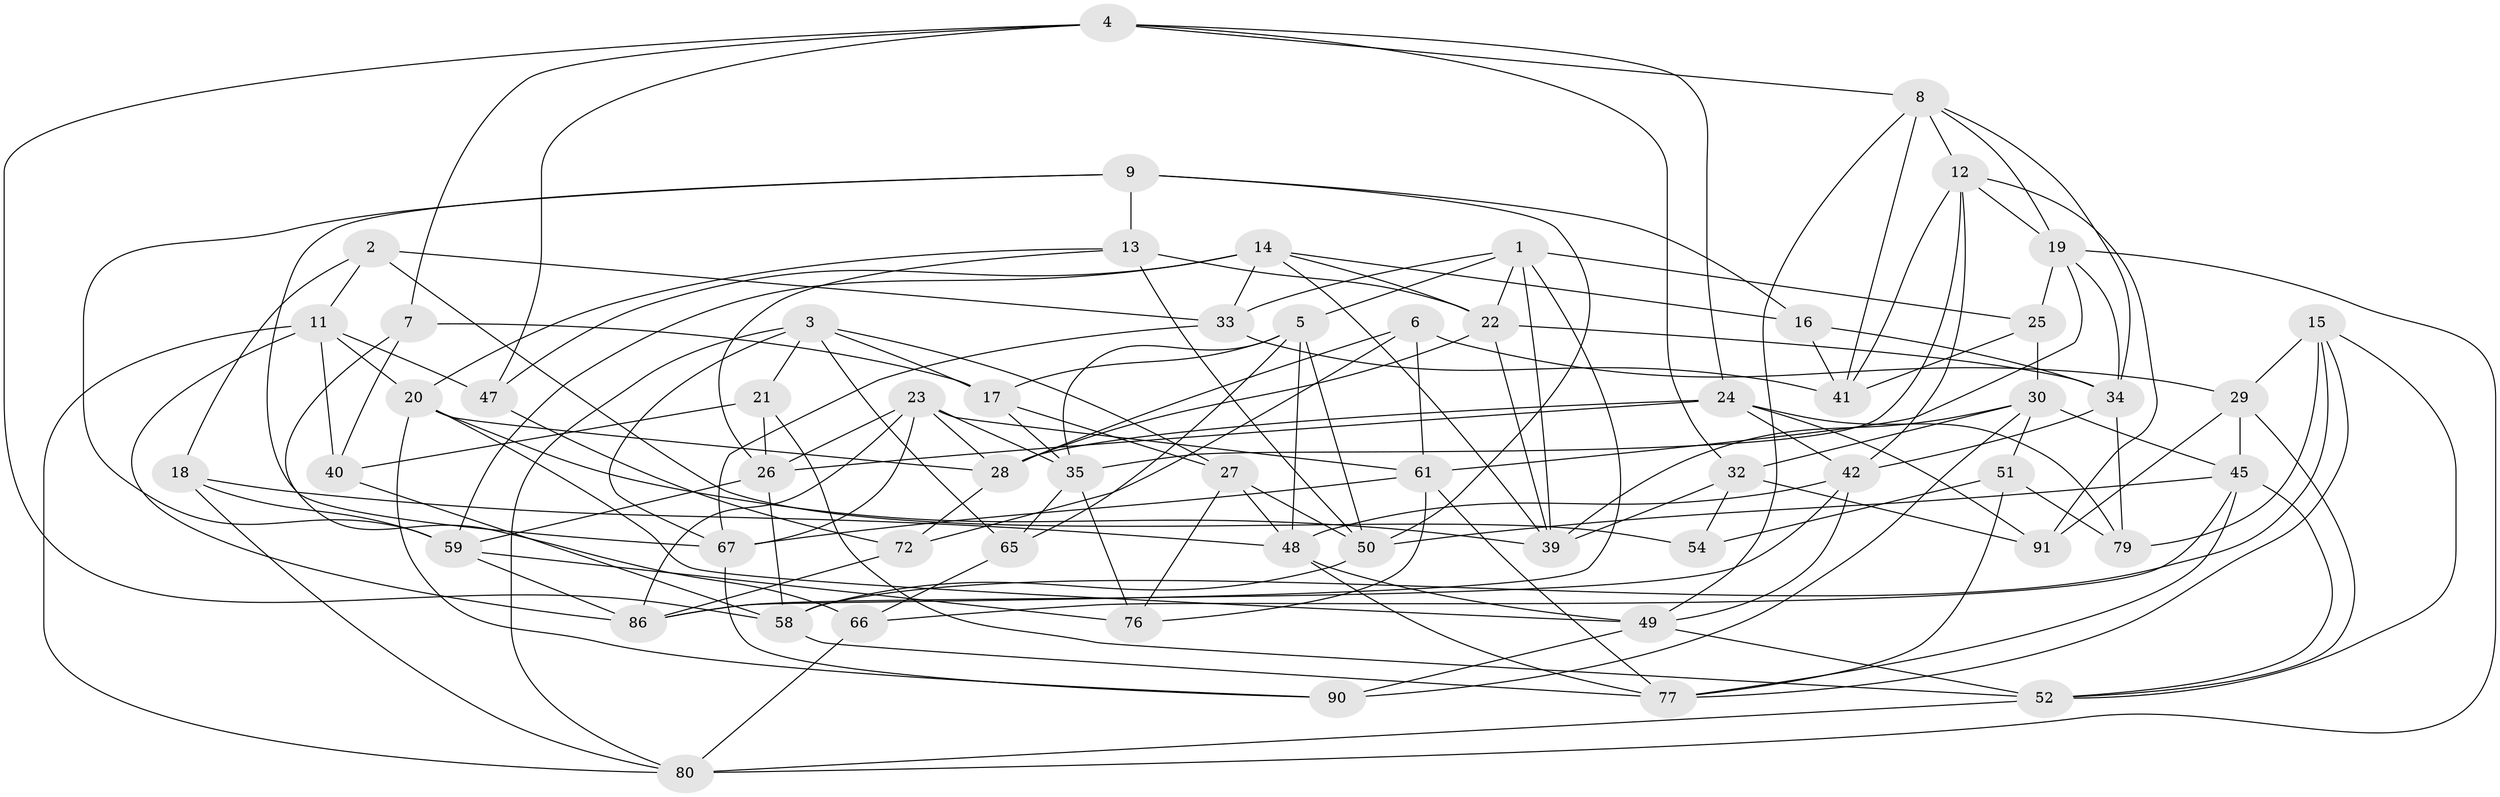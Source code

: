 // original degree distribution, {4: 1.0}
// Generated by graph-tools (version 1.1) at 2025/39/02/21/25 10:39:01]
// undirected, 59 vertices, 154 edges
graph export_dot {
graph [start="1"]
  node [color=gray90,style=filled];
  1 [super="+31"];
  2;
  3 [super="+57"];
  4 [super="+10"];
  5 [super="+87"];
  6;
  7;
  8 [super="+99"];
  9 [super="+68"];
  11 [super="+82"];
  12 [super="+64"];
  13 [super="+62"];
  14 [super="+95"];
  15 [super="+38"];
  16;
  17 [super="+44"];
  18;
  19 [super="+85"];
  20 [super="+96"];
  21;
  22 [super="+89"];
  23 [super="+37"];
  24 [super="+100"];
  25;
  26 [super="+75"];
  27 [super="+93"];
  28 [super="+55"];
  29 [super="+36"];
  30 [super="+43"];
  32 [super="+88"];
  33 [super="+74"];
  34 [super="+56"];
  35 [super="+83"];
  39 [super="+69"];
  40;
  41 [super="+46"];
  42 [super="+71"];
  45 [super="+63"];
  47;
  48 [super="+53"];
  49 [super="+81"];
  50 [super="+60"];
  51;
  52 [super="+73"];
  54;
  58 [super="+97"];
  59 [super="+92"];
  61 [super="+70"];
  65;
  66;
  67 [super="+78"];
  72;
  76;
  77 [super="+94"];
  79;
  80 [super="+84"];
  86 [super="+98"];
  90;
  91;
  1 -- 33;
  1 -- 22;
  1 -- 25;
  1 -- 86;
  1 -- 5;
  1 -- 39;
  2 -- 54;
  2 -- 18;
  2 -- 11;
  2 -- 33;
  3 -- 17;
  3 -- 65;
  3 -- 67;
  3 -- 27;
  3 -- 80;
  3 -- 21;
  4 -- 7;
  4 -- 47;
  4 -- 32;
  4 -- 58;
  4 -- 24;
  4 -- 8;
  5 -- 17;
  5 -- 35;
  5 -- 65;
  5 -- 48;
  5 -- 50;
  6 -- 61;
  6 -- 72;
  6 -- 28;
  6 -- 29;
  7 -- 40;
  7 -- 66;
  7 -- 17;
  8 -- 49;
  8 -- 19;
  8 -- 34;
  8 -- 41;
  8 -- 12;
  9 -- 16;
  9 -- 67;
  9 -- 50;
  9 -- 13 [weight=2];
  9 -- 59;
  11 -- 47;
  11 -- 40;
  11 -- 20;
  11 -- 80;
  11 -- 86;
  12 -- 91;
  12 -- 19;
  12 -- 41;
  12 -- 42;
  12 -- 35;
  13 -- 50;
  13 -- 20;
  13 -- 22;
  13 -- 26;
  14 -- 59;
  14 -- 47;
  14 -- 16;
  14 -- 33;
  14 -- 22;
  14 -- 39;
  15 -- 52;
  15 -- 79;
  15 -- 58;
  15 -- 77;
  15 -- 29 [weight=2];
  16 -- 41;
  16 -- 34;
  17 -- 27 [weight=2];
  17 -- 35;
  18 -- 48;
  18 -- 59;
  18 -- 80;
  19 -- 80;
  19 -- 34;
  19 -- 25;
  19 -- 61;
  20 -- 28;
  20 -- 49;
  20 -- 90;
  20 -- 39;
  21 -- 26;
  21 -- 52;
  21 -- 40;
  22 -- 39;
  22 -- 28;
  22 -- 34;
  23 -- 61;
  23 -- 35;
  23 -- 28;
  23 -- 86;
  23 -- 26;
  23 -- 67;
  24 -- 91;
  24 -- 79;
  24 -- 28;
  24 -- 26;
  24 -- 42;
  25 -- 41;
  25 -- 30;
  26 -- 59;
  26 -- 58;
  27 -- 76;
  27 -- 50;
  27 -- 48;
  28 -- 72;
  29 -- 91;
  29 -- 45;
  29 -- 52;
  30 -- 51;
  30 -- 90;
  30 -- 45;
  30 -- 32;
  30 -- 39;
  32 -- 54 [weight=2];
  32 -- 39;
  32 -- 91;
  33 -- 41 [weight=2];
  33 -- 67;
  34 -- 42;
  34 -- 79;
  35 -- 76;
  35 -- 65;
  40 -- 58;
  42 -- 49;
  42 -- 48;
  42 -- 86;
  45 -- 66;
  45 -- 50;
  45 -- 77;
  45 -- 52;
  47 -- 72;
  48 -- 49;
  48 -- 77;
  49 -- 90;
  49 -- 52;
  50 -- 58;
  51 -- 54;
  51 -- 79;
  51 -- 77;
  52 -- 80;
  58 -- 77;
  59 -- 76;
  59 -- 86;
  61 -- 77;
  61 -- 76;
  61 -- 67;
  65 -- 66;
  66 -- 80;
  67 -- 90;
  72 -- 86;
}

